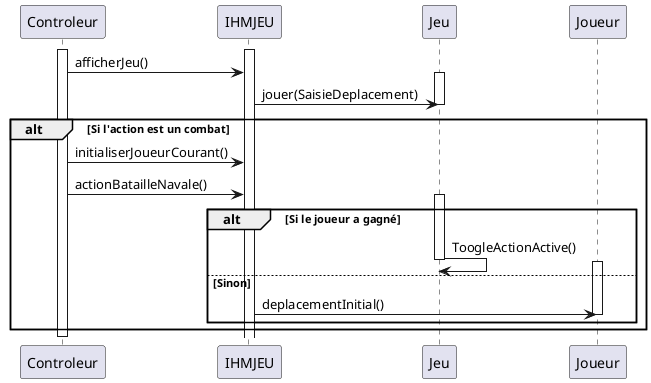 @startuml
activate Controleur
    activate IHMJEU
    Controleur->IHMJEU:afficherJeu()
    activate Jeu
    IHMJEU->Jeu:jouer(SaisieDeplacement)
    deactivate Jeu
    alt Si l'action est un combat
    Controleur->IHMJEU:initialiserJoueurCourant()
    Controleur->IHMJEU:actionBatailleNavale()
    alt Si le joueur a gagné
    activate Jeu
    Jeu->Jeu:ToogleActionActive()
    deactivate Jeu
    else Sinon
    activate Joueur
    IHMJEU->Joueur:deplacementInitial()
    deactivate Joueur
    end
    end
deactivate Controleur
@enduml

